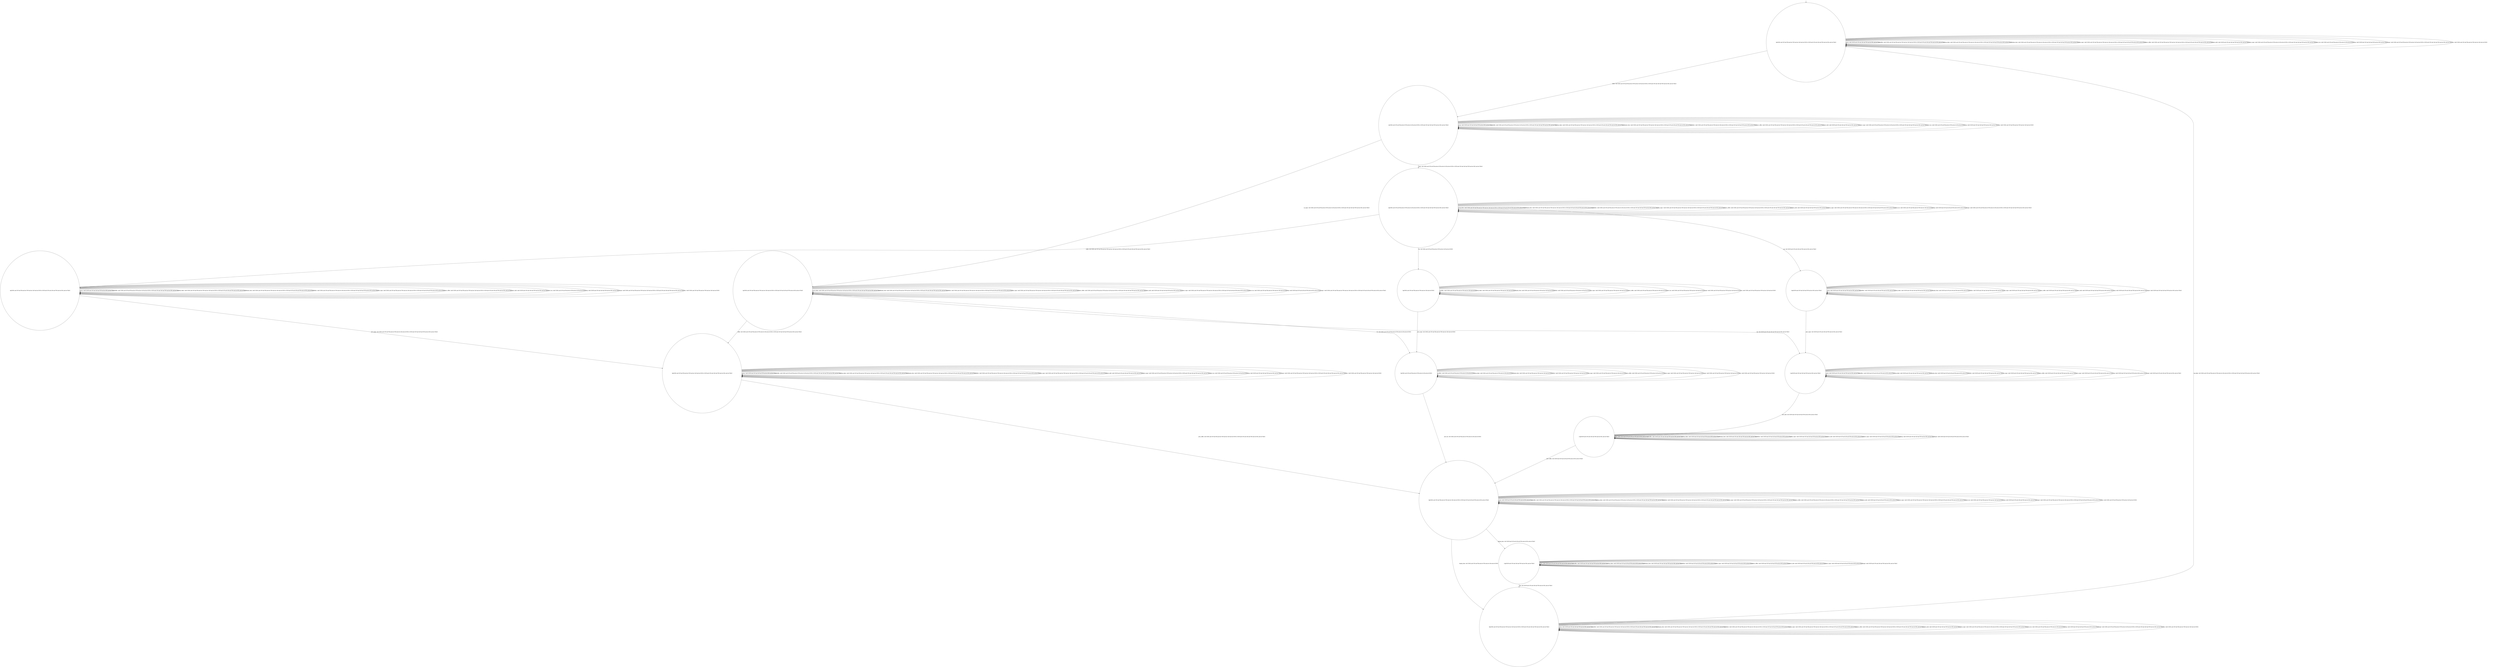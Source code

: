 digraph g {
	edge [lblstyle="above, sloped"];
	s0 [shape="circle" label="0@[((DOL and COF and TEA and not TON and not CAP and not EUR) or (EUR and COF and CAP and TON and not DOL and not TEA))]"];
	s1 [shape="circle" label="1@[((DOL and COF and TEA and not TON and not CAP and not EUR) or (EUR and COF and CAP and TON and not DOL and not TEA))]"];
	s2 [shape="circle" label="2@[((DOL and COF and TEA and not TON and not CAP and not EUR) or (EUR and COF and CAP and TON and not DOL and not TEA))]"];
	s3 [shape="circle" label="3@[((DOL and COF and TEA and not TON and not CAP and not EUR) or (EUR and COF and CAP and TON and not DOL and not TEA))]"];
	s4 [shape="circle" label="4@[((DOL and COF and TEA and not TON and not CAP and not EUR) or (EUR and COF and CAP and TON and not DOL and not TEA))]"];
	s5 [shape="circle" label="5@[((DOL and COF and TEA and not TON and not CAP and not EUR))]"];
	s6 [shape="circle" label="6@[((DOL and COF and TEA and not TON and not CAP and not EUR) or (EUR and COF and CAP and TON and not DOL and not TEA))]"];
	s7 [shape="circle" label="7@[((DOL and COF and TEA and not TON and not CAP and not EUR))]"];
	s8 [shape="circle" label="8@[((DOL and COF and TEA and not TON and not CAP and not EUR) or (EUR and COF and CAP and TON and not DOL and not TEA))]"];
	s9 [shape="circle" label="9@[((DOL and COF and TEA and not TON and not CAP and not EUR) or (EUR and COF and CAP and TON and not DOL and not TEA))]"];
	s10 [shape="circle" label="10@[((EUR and COF and CAP and TON and not DOL and not TEA))]"];
	s11 [shape="circle" label="11@[((EUR and COF and CAP and TON and not DOL and not TEA))]"];
	s12 [shape="circle" label="12@[((EUR and COF and CAP and TON and not DOL and not TEA))]"];
	s13 [shape="circle" label="13@[((EUR and COF and CAP and TON and not DOL and not TEA))]"];
	s0 -> s0 [label="cap / nok() [((EUR and COF and CAP and TON and not DOL and not TEA))]"];
	s0 -> s0 [label="coffee / nok() [((DOL and COF and TEA and not TON and not CAP and not EUR) or (EUR and COF and CAP and TON and not DOL and not TEA))]"];
	s0 -> s0 [label="cup_taken / nok() [((DOL and COF and TEA and not TON and not CAP and not EUR) or (EUR and COF and CAP and TON and not DOL and not TEA))]"];
	s0 -> s0 [label="display_done / nok() [((DOL and COF and TEA and not TON and not CAP and not EUR) or (EUR and COF and CAP and TON and not DOL and not TEA))]"];
	s0 -> s1 [label="dollar / ok() [((DOL and COF and TEA and not TON and not CAP and not EUR) or (EUR and COF and CAP and TON and not DOL and not TEA))]"];
	s0 -> s0 [label="no_sugar / nok() [((DOL and COF and TEA and not TON and not CAP and not EUR) or (EUR and COF and CAP and TON and not DOL and not TEA))]"];
	s0 -> s0 [label="pour_coffee / nok() [((DOL and COF and TEA and not TON and not CAP and not EUR) or (EUR and COF and CAP and TON and not DOL and not TEA))]"];
	s0 -> s0 [label="pour_milk / nok() [((EUR and COF and CAP and TON and not DOL and not TEA))]"];
	s0 -> s0 [label="pour_sugar / nok() [((DOL and COF and TEA and not TON and not CAP and not EUR) or (EUR and COF and CAP and TON and not DOL and not TEA))]"];
	s0 -> s0 [label="pour_tea / nok() [((DOL and COF and TEA and not TON and not CAP and not EUR))]"];
	s0 -> s0 [label="ring / nok() [((EUR and COF and CAP and TON and not DOL and not TEA))]"];
	s0 -> s0 [label="sugar / nok() [((DOL and COF and TEA and not TON and not CAP and not EUR) or (EUR and COF and CAP and TON and not DOL and not TEA))]"];
	s0 -> s0 [label="tea / nok() [((DOL and COF and TEA and not TON and not CAP and not EUR))]"];
	s1 -> s1 [label="cap / nok() [((EUR and COF and CAP and TON and not DOL and not TEA))]"];
	s1 -> s1 [label="coffee / nok() [((DOL and COF and TEA and not TON and not CAP and not EUR) or (EUR and COF and CAP and TON and not DOL and not TEA))]"];
	s1 -> s1 [label="cup_taken / nok() [((DOL and COF and TEA and not TON and not CAP and not EUR) or (EUR and COF and CAP and TON and not DOL and not TEA))]"];
	s1 -> s1 [label="display_done / nok() [((DOL and COF and TEA and not TON and not CAP and not EUR) or (EUR and COF and CAP and TON and not DOL and not TEA))]"];
	s1 -> s1 [label="dollar / nok() [((DOL and COF and TEA and not TON and not CAP and not EUR) or (EUR and COF and CAP and TON and not DOL and not TEA))]"];
	s1 -> s2 [label="no_sugar / ok() [((DOL and COF and TEA and not TON and not CAP and not EUR) or (EUR and COF and CAP and TON and not DOL and not TEA))]"];
	s1 -> s1 [label="pour_coffee / nok() [((DOL and COF and TEA and not TON and not CAP and not EUR) or (EUR and COF and CAP and TON and not DOL and not TEA))]"];
	s1 -> s1 [label="pour_milk / nok() [((EUR and COF and CAP and TON and not DOL and not TEA))]"];
	s1 -> s1 [label="pour_sugar / nok() [((DOL and COF and TEA and not TON and not CAP and not EUR) or (EUR and COF and CAP and TON and not DOL and not TEA))]"];
	s1 -> s1 [label="pour_tea / nok() [((DOL and COF and TEA and not TON and not CAP and not EUR))]"];
	s1 -> s1 [label="ring / nok() [((EUR and COF and CAP and TON and not DOL and not TEA))]"];
	s1 -> s3 [label="sugar / ok() [((DOL and COF and TEA and not TON and not CAP and not EUR) or (EUR and COF and CAP and TON and not DOL and not TEA))]"];
	s1 -> s1 [label="tea / nok() [((DOL and COF and TEA and not TON and not CAP and not EUR))]"];
	s2 -> s11 [label="cap / ok() [((EUR and COF and CAP and TON and not DOL and not TEA))]"];
	s2 -> s6 [label="coffee / ok() [((DOL and COF and TEA and not TON and not CAP and not EUR) or (EUR and COF and CAP and TON and not DOL and not TEA))]"];
	s2 -> s2 [label="cup_taken / nok() [((DOL and COF and TEA and not TON and not CAP and not EUR) or (EUR and COF and CAP and TON and not DOL and not TEA))]"];
	s2 -> s2 [label="display_done / nok() [((DOL and COF and TEA and not TON and not CAP and not EUR) or (EUR and COF and CAP and TON and not DOL and not TEA))]"];
	s2 -> s2 [label="dollar / nok() [((DOL and COF and TEA and not TON and not CAP and not EUR) or (EUR and COF and CAP and TON and not DOL and not TEA))]"];
	s2 -> s2 [label="no_sugar / nok() [((DOL and COF and TEA and not TON and not CAP and not EUR) or (EUR and COF and CAP and TON and not DOL and not TEA))]"];
	s2 -> s2 [label="pour_coffee / nok() [((DOL and COF and TEA and not TON and not CAP and not EUR) or (EUR and COF and CAP and TON and not DOL and not TEA))]"];
	s2 -> s2 [label="pour_milk / nok() [((EUR and COF and CAP and TON and not DOL and not TEA))]"];
	s2 -> s2 [label="pour_sugar / nok() [((DOL and COF and TEA and not TON and not CAP and not EUR) or (EUR and COF and CAP and TON and not DOL and not TEA))]"];
	s2 -> s2 [label="pour_tea / nok() [((DOL and COF and TEA and not TON and not CAP and not EUR))]"];
	s2 -> s2 [label="ring / nok() [((EUR and COF and CAP and TON and not DOL and not TEA))]"];
	s2 -> s2 [label="sugar / void() [((DOL and COF and TEA and not TON and not CAP and not EUR) or (EUR and COF and CAP and TON and not DOL and not TEA))]"];
	s2 -> s7 [label="tea / ok() [((DOL and COF and TEA and not TON and not CAP and not EUR))]"];
	s3 -> s10 [label="cap / ok() [((EUR and COF and CAP and TON and not DOL and not TEA))]"];
	s3 -> s4 [label="coffee / ok() [((DOL and COF and TEA and not TON and not CAP and not EUR) or (EUR and COF and CAP and TON and not DOL and not TEA))]"];
	s3 -> s3 [label="cup_taken / nok() [((DOL and COF and TEA and not TON and not CAP and not EUR) or (EUR and COF and CAP and TON and not DOL and not TEA))]"];
	s3 -> s3 [label="display_done / nok() [((DOL and COF and TEA and not TON and not CAP and not EUR) or (EUR and COF and CAP and TON and not DOL and not TEA))]"];
	s3 -> s3 [label="dollar / nok() [((DOL and COF and TEA and not TON and not CAP and not EUR) or (EUR and COF and CAP and TON and not DOL and not TEA))]"];
	s3 -> s3 [label="no_sugar / void() [((DOL and COF and TEA and not TON and not CAP and not EUR) or (EUR and COF and CAP and TON and not DOL and not TEA))]"];
	s3 -> s3 [label="pour_coffee / nok() [((DOL and COF and TEA and not TON and not CAP and not EUR) or (EUR and COF and CAP and TON and not DOL and not TEA))]"];
	s3 -> s3 [label="pour_milk / nok() [((EUR and COF and CAP and TON and not DOL and not TEA))]"];
	s3 -> s3 [label="pour_sugar / nok() [((DOL and COF and TEA and not TON and not CAP and not EUR) or (EUR and COF and CAP and TON and not DOL and not TEA))]"];
	s3 -> s3 [label="pour_tea / nok() [((DOL and COF and TEA and not TON and not CAP and not EUR))]"];
	s3 -> s3 [label="ring / nok() [((EUR and COF and CAP and TON and not DOL and not TEA))]"];
	s3 -> s3 [label="sugar / nok() [((DOL and COF and TEA and not TON and not CAP and not EUR) or (EUR and COF and CAP and TON and not DOL and not TEA))]"];
	s3 -> s5 [label="tea / ok() [((DOL and COF and TEA and not TON and not CAP and not EUR))]"];
	s4 -> s4 [label="cap / void() [((EUR and COF and CAP and TON and not DOL and not TEA))]"];
	s4 -> s4 [label="coffee / nok() [((DOL and COF and TEA and not TON and not CAP and not EUR) or (EUR and COF and CAP and TON and not DOL and not TEA))]"];
	s4 -> s4 [label="cup_taken / nok() [((DOL and COF and TEA and not TON and not CAP and not EUR) or (EUR and COF and CAP and TON and not DOL and not TEA))]"];
	s4 -> s4 [label="display_done / nok() [((DOL and COF and TEA and not TON and not CAP and not EUR) or (EUR and COF and CAP and TON and not DOL and not TEA))]"];
	s4 -> s4 [label="dollar / nok() [((DOL and COF and TEA and not TON and not CAP and not EUR) or (EUR and COF and CAP and TON and not DOL and not TEA))]"];
	s4 -> s4 [label="no_sugar / nok() [((DOL and COF and TEA and not TON and not CAP and not EUR) or (EUR and COF and CAP and TON and not DOL and not TEA))]"];
	s4 -> s4 [label="pour_coffee / nok() [((DOL and COF and TEA and not TON and not CAP and not EUR) or (EUR and COF and CAP and TON and not DOL and not TEA))]"];
	s4 -> s4 [label="pour_milk / nok() [((EUR and COF and CAP and TON and not DOL and not TEA))]"];
	s4 -> s6 [label="pour_sugar / ok() [((DOL and COF and TEA and not TON and not CAP and not EUR) or (EUR and COF and CAP and TON and not DOL and not TEA))]"];
	s4 -> s4 [label="pour_tea / nok() [((DOL and COF and TEA and not TON and not CAP and not EUR))]"];
	s4 -> s4 [label="ring / nok() [((EUR and COF and CAP and TON and not DOL and not TEA))]"];
	s4 -> s4 [label="sugar / nok() [((DOL and COF and TEA and not TON and not CAP and not EUR) or (EUR and COF and CAP and TON and not DOL and not TEA))]"];
	s4 -> s4 [label="tea / void() [((DOL and COF and TEA and not TON and not CAP and not EUR))]"];
	s5 -> s5 [label="coffee / void() [((DOL and COF and TEA and not TON and not CAP and not EUR))]"];
	s5 -> s5 [label="cup_taken / nok() [((DOL and COF and TEA and not TON and not CAP and not EUR))]"];
	s5 -> s5 [label="display_done / nok() [((DOL and COF and TEA and not TON and not CAP and not EUR))]"];
	s5 -> s5 [label="dollar / nok() [((DOL and COF and TEA and not TON and not CAP and not EUR))]"];
	s5 -> s5 [label="no_sugar / nok() [((DOL and COF and TEA and not TON and not CAP and not EUR))]"];
	s5 -> s5 [label="pour_coffee / nok() [((DOL and COF and TEA and not TON and not CAP and not EUR))]"];
	s5 -> s7 [label="pour_sugar / ok() [((DOL and COF and TEA and not TON and not CAP and not EUR))]"];
	s5 -> s5 [label="pour_tea / nok() [((DOL and COF and TEA and not TON and not CAP and not EUR))]"];
	s5 -> s5 [label="sugar / nok() [((DOL and COF and TEA and not TON and not CAP and not EUR))]"];
	s5 -> s5 [label="tea / nok() [((DOL and COF and TEA and not TON and not CAP and not EUR))]"];
	s6 -> s6 [label="cap / void() [((EUR and COF and CAP and TON and not DOL and not TEA))]"];
	s6 -> s6 [label="coffee / nok() [((DOL and COF and TEA and not TON and not CAP and not EUR) or (EUR and COF and CAP and TON and not DOL and not TEA))]"];
	s6 -> s6 [label="cup_taken / nok() [((DOL and COF and TEA and not TON and not CAP and not EUR) or (EUR and COF and CAP and TON and not DOL and not TEA))]"];
	s6 -> s6 [label="display_done / nok() [((DOL and COF and TEA and not TON and not CAP and not EUR) or (EUR and COF and CAP and TON and not DOL and not TEA))]"];
	s6 -> s6 [label="dollar / nok() [((DOL and COF and TEA and not TON and not CAP and not EUR) or (EUR and COF and CAP and TON and not DOL and not TEA))]"];
	s6 -> s6 [label="no_sugar / nok() [((DOL and COF and TEA and not TON and not CAP and not EUR) or (EUR and COF and CAP and TON and not DOL and not TEA))]"];
	s6 -> s8 [label="pour_coffee / ok() [((DOL and COF and TEA and not TON and not CAP and not EUR) or (EUR and COF and CAP and TON and not DOL and not TEA))]"];
	s6 -> s6 [label="pour_milk / nok() [((EUR and COF and CAP and TON and not DOL and not TEA))]"];
	s6 -> s6 [label="pour_sugar / nok() [((DOL and COF and TEA and not TON and not CAP and not EUR) or (EUR and COF and CAP and TON and not DOL and not TEA))]"];
	s6 -> s6 [label="pour_tea / nok() [((DOL and COF and TEA and not TON and not CAP and not EUR))]"];
	s6 -> s6 [label="ring / nok() [((EUR and COF and CAP and TON and not DOL and not TEA))]"];
	s6 -> s6 [label="sugar / nok() [((DOL and COF and TEA and not TON and not CAP and not EUR) or (EUR and COF and CAP and TON and not DOL and not TEA))]"];
	s6 -> s6 [label="tea / void() [((DOL and COF and TEA and not TON and not CAP and not EUR))]"];
	s7 -> s7 [label="coffee / void() [((DOL and COF and TEA and not TON and not CAP and not EUR))]"];
	s7 -> s7 [label="cup_taken / nok() [((DOL and COF and TEA and not TON and not CAP and not EUR))]"];
	s7 -> s7 [label="display_done / nok() [((DOL and COF and TEA and not TON and not CAP and not EUR))]"];
	s7 -> s7 [label="dollar / nok() [((DOL and COF and TEA and not TON and not CAP and not EUR))]"];
	s7 -> s7 [label="no_sugar / nok() [((DOL and COF and TEA and not TON and not CAP and not EUR))]"];
	s7 -> s7 [label="pour_coffee / nok() [((DOL and COF and TEA and not TON and not CAP and not EUR))]"];
	s7 -> s7 [label="pour_sugar / nok() [((DOL and COF and TEA and not TON and not CAP and not EUR))]"];
	s7 -> s8 [label="pour_tea / ok() [((DOL and COF and TEA and not TON and not CAP and not EUR))]"];
	s7 -> s7 [label="sugar / nok() [((DOL and COF and TEA and not TON and not CAP and not EUR))]"];
	s7 -> s7 [label="tea / nok() [((DOL and COF and TEA and not TON and not CAP and not EUR))]"];
	s8 -> s8 [label="cap / nok() [((EUR and COF and CAP and TON and not DOL and not TEA))]"];
	s8 -> s8 [label="coffee / nok() [((DOL and COF and TEA and not TON and not CAP and not EUR) or (EUR and COF and CAP and TON and not DOL and not TEA))]"];
	s8 -> s8 [label="cup_taken / nok() [((DOL and COF and TEA and not TON and not CAP and not EUR) or (EUR and COF and CAP and TON and not DOL and not TEA))]"];
	s8 -> s9 [label="display_done / ok() [((DOL and COF and TEA and not TON and not CAP and not EUR))]"];
	s8 -> s13 [label="display_done / ok() [((EUR and COF and CAP and TON and not DOL and not TEA))]"];
	s8 -> s8 [label="dollar / nok() [((DOL and COF and TEA and not TON and not CAP and not EUR) or (EUR and COF and CAP and TON and not DOL and not TEA))]"];
	s8 -> s8 [label="no_sugar / nok() [((DOL and COF and TEA and not TON and not CAP and not EUR) or (EUR and COF and CAP and TON and not DOL and not TEA))]"];
	s8 -> s8 [label="pour_coffee / nok() [((DOL and COF and TEA and not TON and not CAP and not EUR) or (EUR and COF and CAP and TON and not DOL and not TEA))]"];
	s8 -> s8 [label="pour_milk / nok() [((EUR and COF and CAP and TON and not DOL and not TEA))]"];
	s8 -> s8 [label="pour_sugar / nok() [((DOL and COF and TEA and not TON and not CAP and not EUR) or (EUR and COF and CAP and TON and not DOL and not TEA))]"];
	s8 -> s8 [label="pour_tea / nok() [((DOL and COF and TEA and not TON and not CAP and not EUR))]"];
	s8 -> s8 [label="ring / nok() [((EUR and COF and CAP and TON and not DOL and not TEA))]"];
	s8 -> s8 [label="sugar / nok() [((DOL and COF and TEA and not TON and not CAP and not EUR) or (EUR and COF and CAP and TON and not DOL and not TEA))]"];
	s8 -> s8 [label="tea / nok() [((DOL and COF and TEA and not TON and not CAP and not EUR))]"];
	s9 -> s9 [label="cap / nok() [((EUR and COF and CAP and TON and not DOL and not TEA))]"];
	s9 -> s9 [label="coffee / nok() [((DOL and COF and TEA and not TON and not CAP and not EUR) or (EUR and COF and CAP and TON and not DOL and not TEA))]"];
	s9 -> s0 [label="cup_taken / ok() [((DOL and COF and TEA and not TON and not CAP and not EUR) or (EUR and COF and CAP and TON and not DOL and not TEA))]"];
	s9 -> s9 [label="display_done / nok() [((DOL and COF and TEA and not TON and not CAP and not EUR) or (EUR and COF and CAP and TON and not DOL and not TEA))]"];
	s9 -> s9 [label="dollar / nok() [((DOL and COF and TEA and not TON and not CAP and not EUR) or (EUR and COF and CAP and TON and not DOL and not TEA))]"];
	s9 -> s9 [label="no_sugar / nok() [((DOL and COF and TEA and not TON and not CAP and not EUR) or (EUR and COF and CAP and TON and not DOL and not TEA))]"];
	s9 -> s9 [label="pour_coffee / nok() [((DOL and COF and TEA and not TON and not CAP and not EUR) or (EUR and COF and CAP and TON and not DOL and not TEA))]"];
	s9 -> s9 [label="pour_milk / nok() [((EUR and COF and CAP and TON and not DOL and not TEA))]"];
	s9 -> s9 [label="pour_sugar / nok() [((DOL and COF and TEA and not TON and not CAP and not EUR) or (EUR and COF and CAP and TON and not DOL and not TEA))]"];
	s9 -> s9 [label="pour_tea / nok() [((DOL and COF and TEA and not TON and not CAP and not EUR))]"];
	s9 -> s9 [label="ring / nok() [((EUR and COF and CAP and TON and not DOL and not TEA))]"];
	s9 -> s9 [label="sugar / nok() [((DOL and COF and TEA and not TON and not CAP and not EUR) or (EUR and COF and CAP and TON and not DOL and not TEA))]"];
	s9 -> s9 [label="tea / nok() [((DOL and COF and TEA and not TON and not CAP and not EUR))]"];
	s10 -> s10 [label="cap / nok() [((EUR and COF and CAP and TON and not DOL and not TEA))]"];
	s10 -> s10 [label="coffee / void() [((EUR and COF and CAP and TON and not DOL and not TEA))]"];
	s10 -> s10 [label="cup_taken / nok() [((EUR and COF and CAP and TON and not DOL and not TEA))]"];
	s10 -> s10 [label="display_done / nok() [((EUR and COF and CAP and TON and not DOL and not TEA))]"];
	s10 -> s10 [label="dollar / nok() [((EUR and COF and CAP and TON and not DOL and not TEA))]"];
	s10 -> s10 [label="no_sugar / nok() [((EUR and COF and CAP and TON and not DOL and not TEA))]"];
	s10 -> s10 [label="pour_coffee / nok() [((EUR and COF and CAP and TON and not DOL and not TEA))]"];
	s10 -> s10 [label="pour_milk / nok() [((EUR and COF and CAP and TON and not DOL and not TEA))]"];
	s10 -> s11 [label="pour_sugar / ok() [((EUR and COF and CAP and TON and not DOL and not TEA))]"];
	s10 -> s10 [label="ring / nok() [((EUR and COF and CAP and TON and not DOL and not TEA))]"];
	s10 -> s10 [label="sugar / nok() [((EUR and COF and CAP and TON and not DOL and not TEA))]"];
	s11 -> s11 [label="cap / nok() [((EUR and COF and CAP and TON and not DOL and not TEA))]"];
	s11 -> s11 [label="coffee / void() [((EUR and COF and CAP and TON and not DOL and not TEA))]"];
	s11 -> s11 [label="cup_taken / nok() [((EUR and COF and CAP and TON and not DOL and not TEA))]"];
	s11 -> s11 [label="display_done / nok() [((EUR and COF and CAP and TON and not DOL and not TEA))]"];
	s11 -> s11 [label="dollar / nok() [((EUR and COF and CAP and TON and not DOL and not TEA))]"];
	s11 -> s11 [label="no_sugar / nok() [((EUR and COF and CAP and TON and not DOL and not TEA))]"];
	s11 -> s11 [label="pour_coffee / nok() [((EUR and COF and CAP and TON and not DOL and not TEA))]"];
	s11 -> s12 [label="pour_milk / ok() [((EUR and COF and CAP and TON and not DOL and not TEA))]"];
	s11 -> s11 [label="pour_sugar / nok() [((EUR and COF and CAP and TON and not DOL and not TEA))]"];
	s11 -> s11 [label="ring / nok() [((EUR and COF and CAP and TON and not DOL and not TEA))]"];
	s11 -> s11 [label="sugar / nok() [((EUR and COF and CAP and TON and not DOL and not TEA))]"];
	s12 -> s12 [label="cap / nok() [((EUR and COF and CAP and TON and not DOL and not TEA))]"];
	s12 -> s12 [label="coffee / nok() [((EUR and COF and CAP and TON and not DOL and not TEA))]"];
	s12 -> s12 [label="cup_taken / nok() [((EUR and COF and CAP and TON and not DOL and not TEA))]"];
	s12 -> s12 [label="display_done / nok() [((EUR and COF and CAP and TON and not DOL and not TEA))]"];
	s12 -> s12 [label="dollar / nok() [((EUR and COF and CAP and TON and not DOL and not TEA))]"];
	s12 -> s12 [label="no_sugar / nok() [((EUR and COF and CAP and TON and not DOL and not TEA))]"];
	s12 -> s8 [label="pour_coffee / ok() [((EUR and COF and CAP and TON and not DOL and not TEA))]"];
	s12 -> s12 [label="pour_milk / nok() [((EUR and COF and CAP and TON and not DOL and not TEA))]"];
	s12 -> s12 [label="pour_sugar / nok() [((EUR and COF and CAP and TON and not DOL and not TEA))]"];
	s12 -> s12 [label="ring / nok() [((EUR and COF and CAP and TON and not DOL and not TEA))]"];
	s12 -> s12 [label="sugar / nok() [((EUR and COF and CAP and TON and not DOL and not TEA))]"];
	s13 -> s13 [label="cap / nok() [((EUR and COF and CAP and TON and not DOL and not TEA))]"];
	s13 -> s13 [label="coffee / nok() [((EUR and COF and CAP and TON and not DOL and not TEA))]"];
	s13 -> s13 [label="cup_taken / nok() [((EUR and COF and CAP and TON and not DOL and not TEA))]"];
	s13 -> s13 [label="display_done / nok() [((EUR and COF and CAP and TON and not DOL and not TEA))]"];
	s13 -> s13 [label="dollar / nok() [((EUR and COF and CAP and TON and not DOL and not TEA))]"];
	s13 -> s13 [label="no_sugar / nok() [((EUR and COF and CAP and TON and not DOL and not TEA))]"];
	s13 -> s13 [label="pour_coffee / nok() [((EUR and COF and CAP and TON and not DOL and not TEA))]"];
	s13 -> s13 [label="pour_milk / nok() [((EUR and COF and CAP and TON and not DOL and not TEA))]"];
	s13 -> s13 [label="pour_sugar / nok() [((EUR and COF and CAP and TON and not DOL and not TEA))]"];
	s13 -> s9 [label="ring / ok() [((EUR and COF and CAP and TON and not DOL and not TEA))]"];
	s13 -> s13 [label="sugar / nok() [((EUR and COF and CAP and TON and not DOL and not TEA))]"];
	__start0 [label="" shape="none" width="0" height="0"];
	__start0 -> s0;
}
